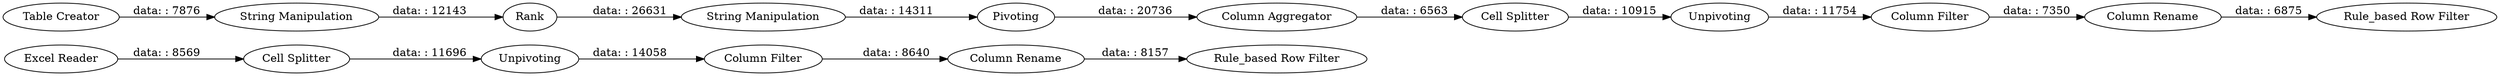 digraph {
	"-4947400225539542995_21" [label="Cell Splitter"]
	"-4947400225539542995_5" [label="Cell Splitter"]
	"-4947400225539542995_10" [label=Rank]
	"-4947400225539542995_6" [label=Unpivoting]
	"-4947400225539542995_17" [label=Unpivoting]
	"-4947400225539542995_16" [label="Column Filter"]
	"-4947400225539542995_13" [label="Column Filter"]
	"-4947400225539542995_12" [label="Rule_based Row Filter"]
	"-4947400225539542995_15" [label="Excel Reader"]
	"-4947400225539542995_1" [label="Table Creator"]
	"-4947400225539542995_9" [label="String Manipulation"]
	"-4947400225539542995_14" [label="Column Rename"]
	"-4947400225539542995_20" [label="Rule_based Row Filter"]
	"-4947400225539542995_2" [label=Pivoting]
	"-4947400225539542995_3" [label="String Manipulation"]
	"-4947400225539542995_18" [label="Column Rename"]
	"-4947400225539542995_4" [label="Column Aggregator"]
	"-4947400225539542995_14" -> "-4947400225539542995_12" [label="data: : 6875"]
	"-4947400225539542995_4" -> "-4947400225539542995_5" [label="data: : 6563"]
	"-4947400225539542995_9" -> "-4947400225539542995_10" [label="data: : 12143"]
	"-4947400225539542995_3" -> "-4947400225539542995_2" [label="data: : 14311"]
	"-4947400225539542995_5" -> "-4947400225539542995_6" [label="data: : 10915"]
	"-4947400225539542995_10" -> "-4947400225539542995_3" [label="data: : 26631"]
	"-4947400225539542995_13" -> "-4947400225539542995_14" [label="data: : 7350"]
	"-4947400225539542995_16" -> "-4947400225539542995_18" [label="data: : 8640"]
	"-4947400225539542995_18" -> "-4947400225539542995_20" [label="data: : 8157"]
	"-4947400225539542995_6" -> "-4947400225539542995_13" [label="data: : 11754"]
	"-4947400225539542995_15" -> "-4947400225539542995_21" [label="data: : 8569"]
	"-4947400225539542995_17" -> "-4947400225539542995_16" [label="data: : 14058"]
	"-4947400225539542995_21" -> "-4947400225539542995_17" [label="data: : 11696"]
	"-4947400225539542995_2" -> "-4947400225539542995_4" [label="data: : 20736"]
	"-4947400225539542995_1" -> "-4947400225539542995_9" [label="data: : 7876"]
	rankdir=LR
}
